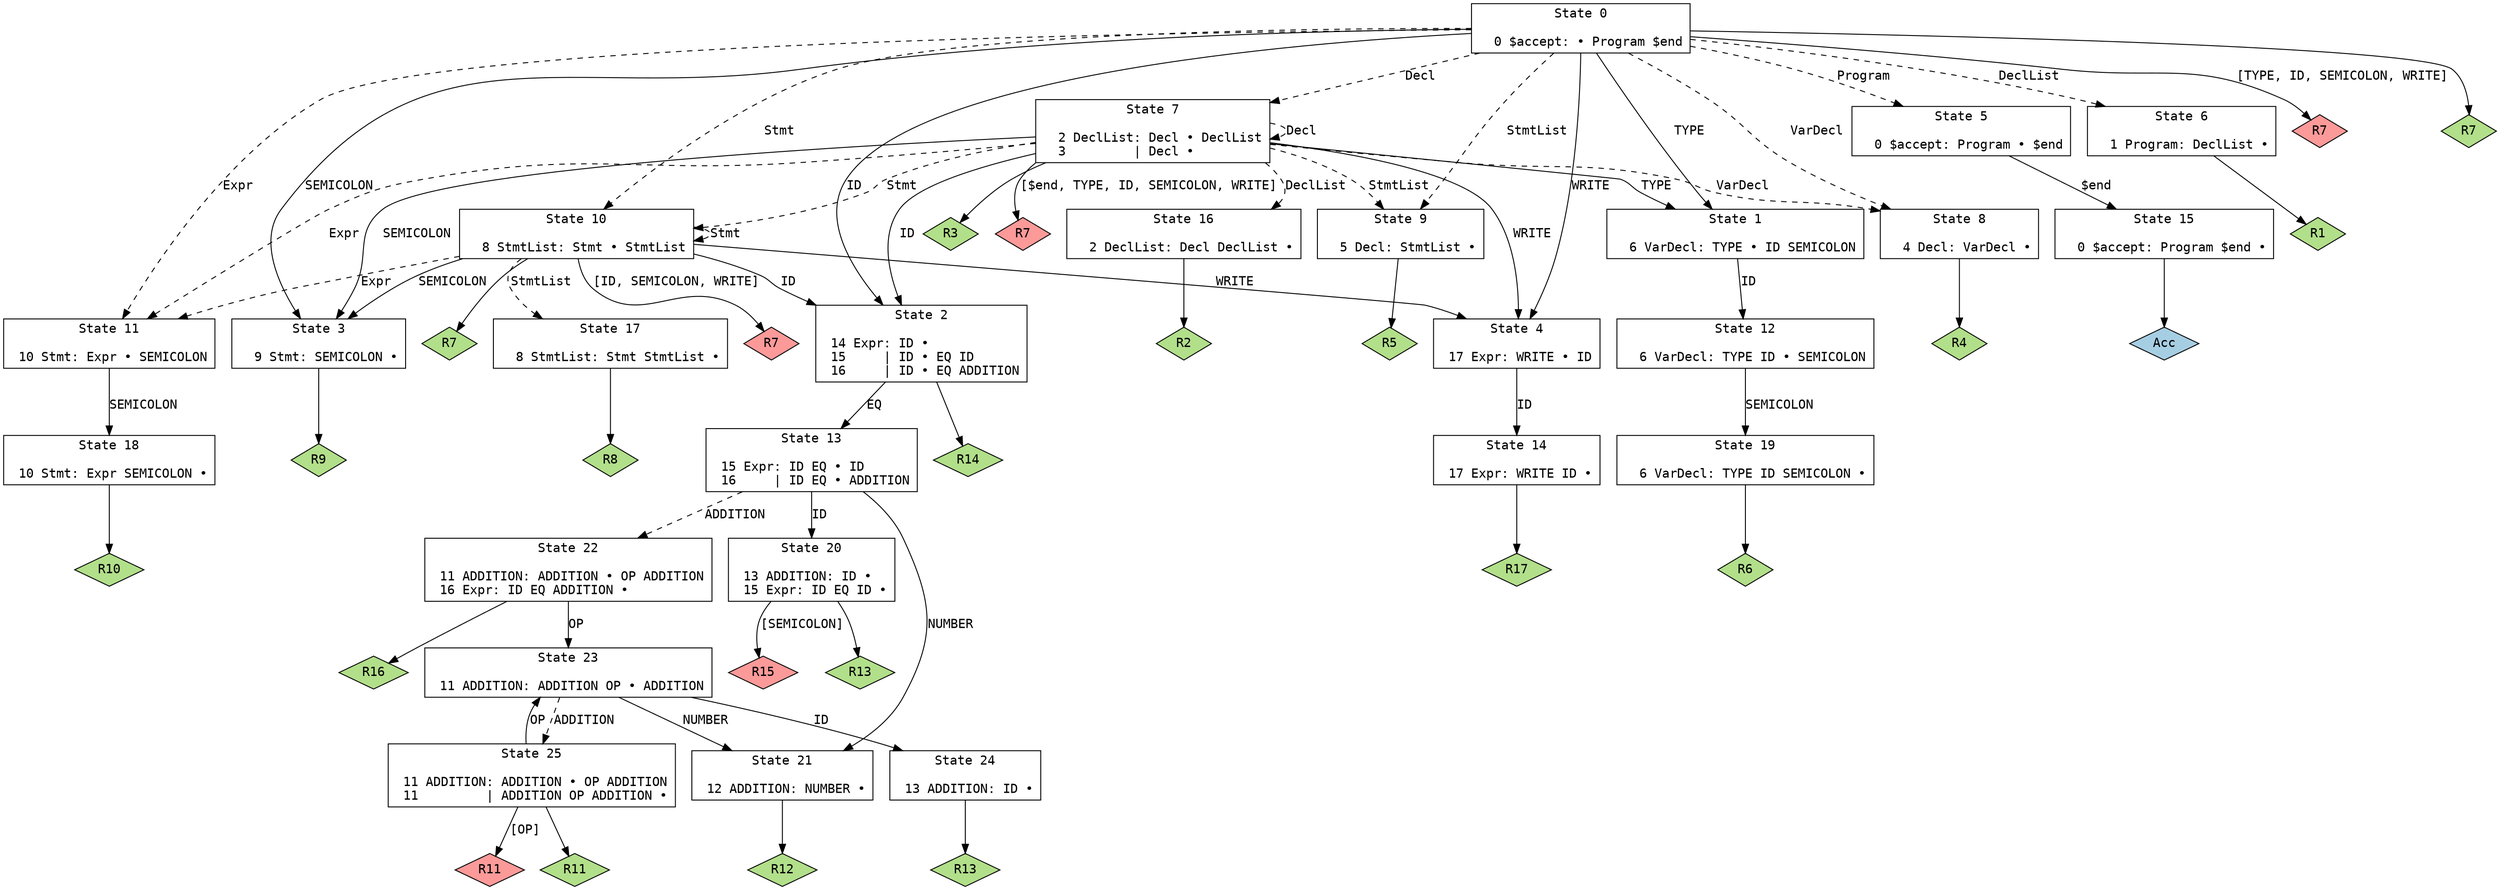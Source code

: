 // Generated by GNU Bison 3.8.2.
// Report bugs to <bug-bison@gnu.org>.
// Home page: <https://www.gnu.org/software/bison/>.

digraph "parser.y"
{
  node [fontname = courier, shape = box, colorscheme = paired6]
  edge [fontname = courier]

  0 [label="State 0\n\l  0 $accept: • Program $end\l"]
  0 -> 1 [style=solid label="TYPE"]
  0 -> 2 [style=solid label="ID"]
  0 -> 3 [style=solid label="SEMICOLON"]
  0 -> 4 [style=solid label="WRITE"]
  0 -> 5 [style=dashed label="Program"]
  0 -> 6 [style=dashed label="DeclList"]
  0 -> 7 [style=dashed label="Decl"]
  0 -> 8 [style=dashed label="VarDecl"]
  0 -> 9 [style=dashed label="StmtList"]
  0 -> 10 [style=dashed label="Stmt"]
  0 -> 11 [style=dashed label="Expr"]
  0 -> "0R7d" [label="[TYPE, ID, SEMICOLON, WRITE]", style=solid]
 "0R7d" [label="R7", fillcolor=5, shape=diamond, style=filled]
  0 -> "0R7" [style=solid]
 "0R7" [label="R7", fillcolor=3, shape=diamond, style=filled]
  1 [label="State 1\n\l  6 VarDecl: TYPE • ID SEMICOLON\l"]
  1 -> 12 [style=solid label="ID"]
  2 [label="State 2\n\l 14 Expr: ID •\l 15     | ID • EQ ID\l 16     | ID • EQ ADDITION\l"]
  2 -> 13 [style=solid label="EQ"]
  2 -> "2R14" [style=solid]
 "2R14" [label="R14", fillcolor=3, shape=diamond, style=filled]
  3 [label="State 3\n\l  9 Stmt: SEMICOLON •\l"]
  3 -> "3R9" [style=solid]
 "3R9" [label="R9", fillcolor=3, shape=diamond, style=filled]
  4 [label="State 4\n\l 17 Expr: WRITE • ID\l"]
  4 -> 14 [style=solid label="ID"]
  5 [label="State 5\n\l  0 $accept: Program • $end\l"]
  5 -> 15 [style=solid label="$end"]
  6 [label="State 6\n\l  1 Program: DeclList •\l"]
  6 -> "6R1" [style=solid]
 "6R1" [label="R1", fillcolor=3, shape=diamond, style=filled]
  7 [label="State 7\n\l  2 DeclList: Decl • DeclList\l  3         | Decl •\l"]
  7 -> 1 [style=solid label="TYPE"]
  7 -> 2 [style=solid label="ID"]
  7 -> 3 [style=solid label="SEMICOLON"]
  7 -> 4 [style=solid label="WRITE"]
  7 -> 16 [style=dashed label="DeclList"]
  7 -> 7 [style=dashed label="Decl"]
  7 -> 8 [style=dashed label="VarDecl"]
  7 -> 9 [style=dashed label="StmtList"]
  7 -> 10 [style=dashed label="Stmt"]
  7 -> 11 [style=dashed label="Expr"]
  7 -> "7R3" [style=solid]
 "7R3" [label="R3", fillcolor=3, shape=diamond, style=filled]
  7 -> "7R7d" [label="[$end, TYPE, ID, SEMICOLON, WRITE]", style=solid]
 "7R7d" [label="R7", fillcolor=5, shape=diamond, style=filled]
  8 [label="State 8\n\l  4 Decl: VarDecl •\l"]
  8 -> "8R4" [style=solid]
 "8R4" [label="R4", fillcolor=3, shape=diamond, style=filled]
  9 [label="State 9\n\l  5 Decl: StmtList •\l"]
  9 -> "9R5" [style=solid]
 "9R5" [label="R5", fillcolor=3, shape=diamond, style=filled]
  10 [label="State 10\n\l  8 StmtList: Stmt • StmtList\l"]
  10 -> 2 [style=solid label="ID"]
  10 -> 3 [style=solid label="SEMICOLON"]
  10 -> 4 [style=solid label="WRITE"]
  10 -> 17 [style=dashed label="StmtList"]
  10 -> 10 [style=dashed label="Stmt"]
  10 -> 11 [style=dashed label="Expr"]
  10 -> "10R7d" [label="[ID, SEMICOLON, WRITE]", style=solid]
 "10R7d" [label="R7", fillcolor=5, shape=diamond, style=filled]
  10 -> "10R7" [style=solid]
 "10R7" [label="R7", fillcolor=3, shape=diamond, style=filled]
  11 [label="State 11\n\l 10 Stmt: Expr • SEMICOLON\l"]
  11 -> 18 [style=solid label="SEMICOLON"]
  12 [label="State 12\n\l  6 VarDecl: TYPE ID • SEMICOLON\l"]
  12 -> 19 [style=solid label="SEMICOLON"]
  13 [label="State 13\n\l 15 Expr: ID EQ • ID\l 16     | ID EQ • ADDITION\l"]
  13 -> 20 [style=solid label="ID"]
  13 -> 21 [style=solid label="NUMBER"]
  13 -> 22 [style=dashed label="ADDITION"]
  14 [label="State 14\n\l 17 Expr: WRITE ID •\l"]
  14 -> "14R17" [style=solid]
 "14R17" [label="R17", fillcolor=3, shape=diamond, style=filled]
  15 [label="State 15\n\l  0 $accept: Program $end •\l"]
  15 -> "15R0" [style=solid]
 "15R0" [label="Acc", fillcolor=1, shape=diamond, style=filled]
  16 [label="State 16\n\l  2 DeclList: Decl DeclList •\l"]
  16 -> "16R2" [style=solid]
 "16R2" [label="R2", fillcolor=3, shape=diamond, style=filled]
  17 [label="State 17\n\l  8 StmtList: Stmt StmtList •\l"]
  17 -> "17R8" [style=solid]
 "17R8" [label="R8", fillcolor=3, shape=diamond, style=filled]
  18 [label="State 18\n\l 10 Stmt: Expr SEMICOLON •\l"]
  18 -> "18R10" [style=solid]
 "18R10" [label="R10", fillcolor=3, shape=diamond, style=filled]
  19 [label="State 19\n\l  6 VarDecl: TYPE ID SEMICOLON •\l"]
  19 -> "19R6" [style=solid]
 "19R6" [label="R6", fillcolor=3, shape=diamond, style=filled]
  20 [label="State 20\n\l 13 ADDITION: ID •\l 15 Expr: ID EQ ID •\l"]
  20 -> "20R13" [style=solid]
 "20R13" [label="R13", fillcolor=3, shape=diamond, style=filled]
  20 -> "20R15d" [label="[SEMICOLON]", style=solid]
 "20R15d" [label="R15", fillcolor=5, shape=diamond, style=filled]
  21 [label="State 21\n\l 12 ADDITION: NUMBER •\l"]
  21 -> "21R12" [style=solid]
 "21R12" [label="R12", fillcolor=3, shape=diamond, style=filled]
  22 [label="State 22\n\l 11 ADDITION: ADDITION • OP ADDITION\l 16 Expr: ID EQ ADDITION •\l"]
  22 -> 23 [style=solid label="OP"]
  22 -> "22R16" [style=solid]
 "22R16" [label="R16", fillcolor=3, shape=diamond, style=filled]
  23 [label="State 23\n\l 11 ADDITION: ADDITION OP • ADDITION\l"]
  23 -> 24 [style=solid label="ID"]
  23 -> 21 [style=solid label="NUMBER"]
  23 -> 25 [style=dashed label="ADDITION"]
  24 [label="State 24\n\l 13 ADDITION: ID •\l"]
  24 -> "24R13" [style=solid]
 "24R13" [label="R13", fillcolor=3, shape=diamond, style=filled]
  25 [label="State 25\n\l 11 ADDITION: ADDITION • OP ADDITION\l 11         | ADDITION OP ADDITION •\l"]
  25 -> 23 [style=solid label="OP"]
  25 -> "25R11d" [label="[OP]", style=solid]
 "25R11d" [label="R11", fillcolor=5, shape=diamond, style=filled]
  25 -> "25R11" [style=solid]
 "25R11" [label="R11", fillcolor=3, shape=diamond, style=filled]
}
